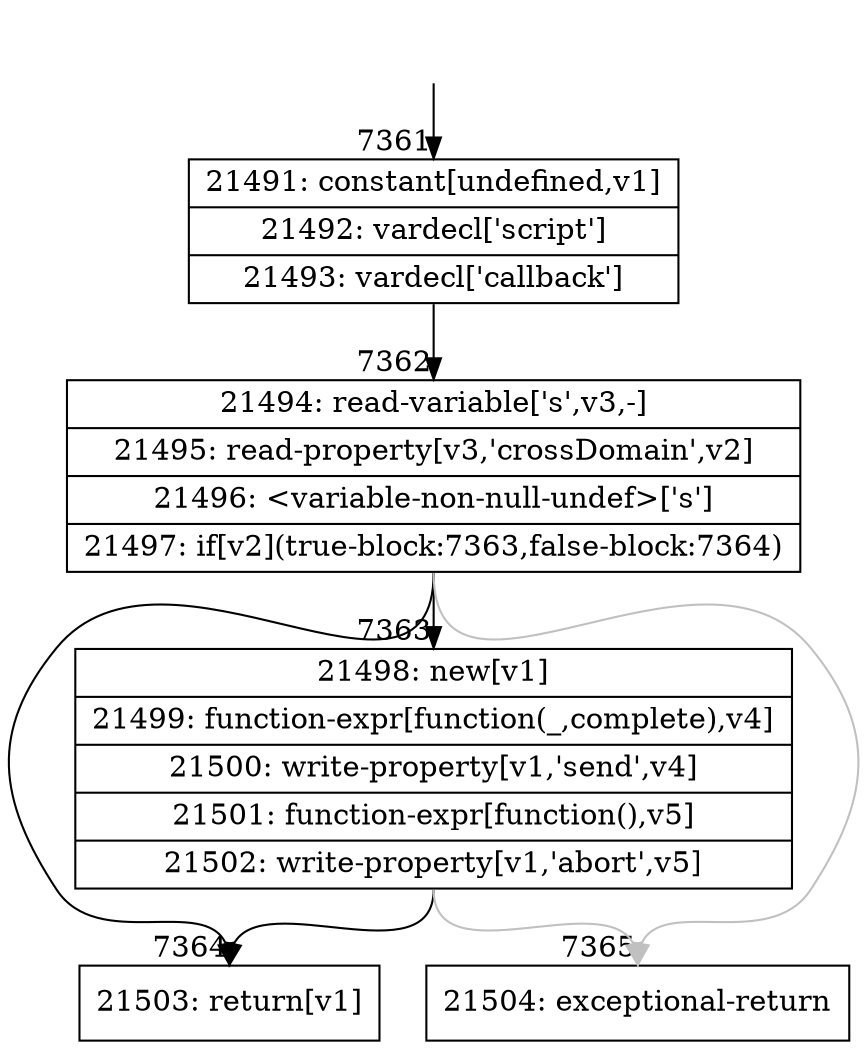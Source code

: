 digraph {
rankdir="TD"
BB_entry470[shape=none,label=""];
BB_entry470 -> BB7361 [tailport=s, headport=n, headlabel="    7361"]
BB7361 [shape=record label="{21491: constant[undefined,v1]|21492: vardecl['script']|21493: vardecl['callback']}" ] 
BB7361 -> BB7362 [tailport=s, headport=n, headlabel="      7362"]
BB7362 [shape=record label="{21494: read-variable['s',v3,-]|21495: read-property[v3,'crossDomain',v2]|21496: \<variable-non-null-undef\>['s']|21497: if[v2](true-block:7363,false-block:7364)}" ] 
BB7362 -> BB7363 [tailport=s, headport=n, headlabel="      7363"]
BB7362 -> BB7364 [tailport=s, headport=n, headlabel="      7364"]
BB7362 -> BB7365 [tailport=s, headport=n, color=gray, headlabel="      7365"]
BB7363 [shape=record label="{21498: new[v1]|21499: function-expr[function(_,complete),v4]|21500: write-property[v1,'send',v4]|21501: function-expr[function(),v5]|21502: write-property[v1,'abort',v5]}" ] 
BB7363 -> BB7364 [tailport=s, headport=n]
BB7363 -> BB7365 [tailport=s, headport=n, color=gray]
BB7364 [shape=record label="{21503: return[v1]}" ] 
BB7365 [shape=record label="{21504: exceptional-return}" ] 
}
